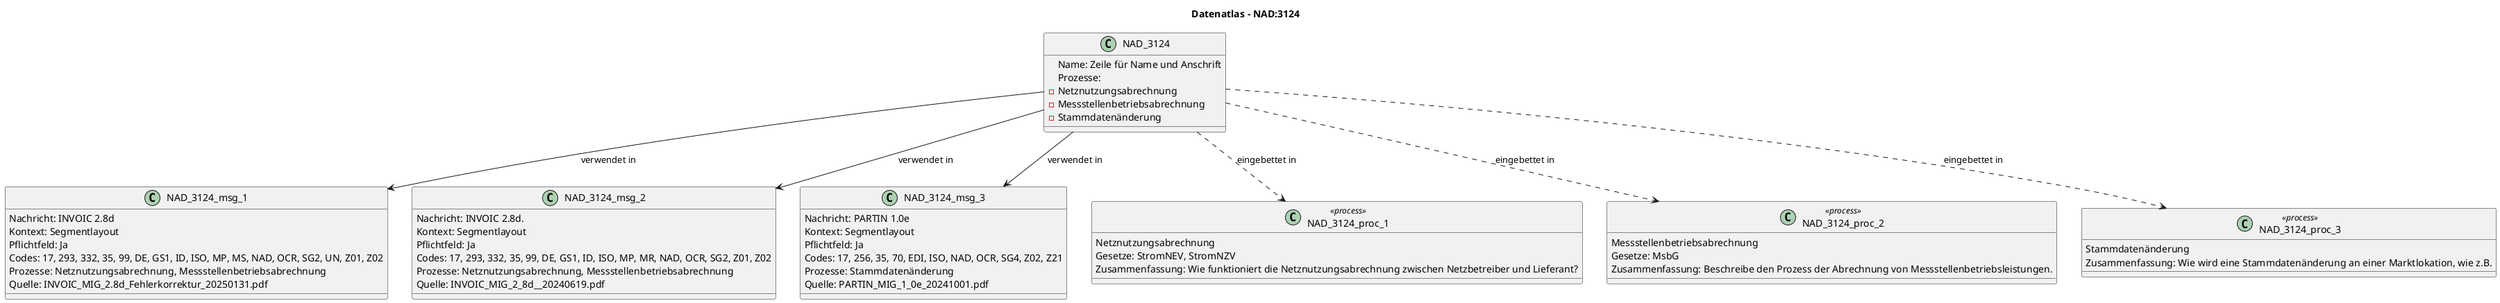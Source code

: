 @startuml
title Datenatlas – NAD:3124
class NAD_3124 {
  Name: Zeile für Name und Anschrift
  Prozesse:
    - Netznutzungsabrechnung
    - Messstellenbetriebsabrechnung
    - Stammdatenänderung
}
class NAD_3124_msg_1 {
  Nachricht: INVOIC 2.8d
  Kontext: Segmentlayout
  Pflichtfeld: Ja
  Codes: 17, 293, 332, 35, 99, DE, GS1, ID, ISO, MP, MS, NAD, OCR, SG2, UN, Z01, Z02
  Prozesse: Netznutzungsabrechnung, Messstellenbetriebsabrechnung
  Quelle: INVOIC_MIG_2.8d_Fehlerkorrektur_20250131.pdf
}
NAD_3124 --> NAD_3124_msg_1 : verwendet in
class NAD_3124_msg_2 {
  Nachricht: INVOIC 2.8d.
  Kontext: Segmentlayout
  Pflichtfeld: Ja
  Codes: 17, 293, 332, 35, 99, DE, GS1, ID, ISO, MP, MR, NAD, OCR, SG2, Z01, Z02
  Prozesse: Netznutzungsabrechnung, Messstellenbetriebsabrechnung
  Quelle: INVOIC_MIG_2_8d__20240619.pdf
}
NAD_3124 --> NAD_3124_msg_2 : verwendet in
class NAD_3124_msg_3 {
  Nachricht: PARTIN 1.0e
  Kontext: Segmentlayout
  Pflichtfeld: Ja
  Codes: 17, 256, 35, 70, EDI, ISO, NAD, OCR, SG4, Z02, Z21
  Prozesse: Stammdatenänderung
  Quelle: PARTIN_MIG_1_0e_20241001.pdf
}
NAD_3124 --> NAD_3124_msg_3 : verwendet in
class NAD_3124_proc_1 <<process>> {
  Netznutzungsabrechnung
  Gesetze: StromNEV, StromNZV
  Zusammenfassung: Wie funktioniert die Netznutzungsabrechnung zwischen Netzbetreiber und Lieferant?
}
NAD_3124 ..> NAD_3124_proc_1 : eingebettet in
class NAD_3124_proc_2 <<process>> {
  Messstellenbetriebsabrechnung
  Gesetze: MsbG
  Zusammenfassung: Beschreibe den Prozess der Abrechnung von Messstellenbetriebsleistungen.
}
NAD_3124 ..> NAD_3124_proc_2 : eingebettet in
class NAD_3124_proc_3 <<process>> {
  Stammdatenänderung
  Zusammenfassung: Wie wird eine Stammdatenänderung an einer Marktlokation, wie z.B.
}
NAD_3124 ..> NAD_3124_proc_3 : eingebettet in
@enduml